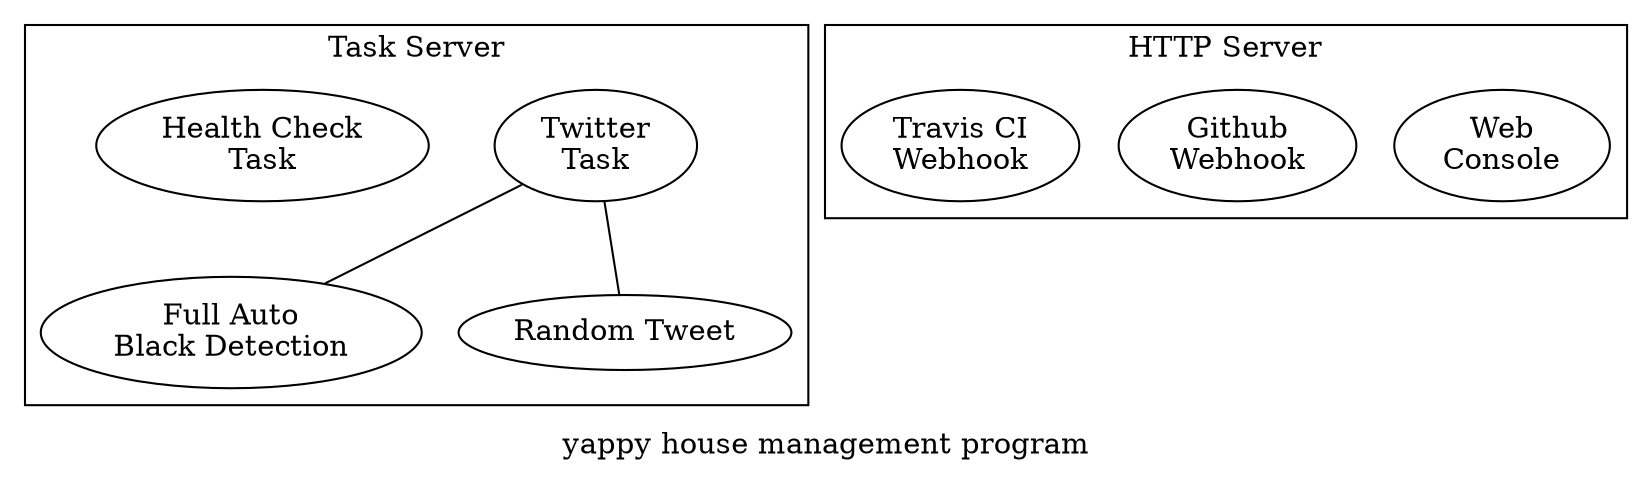 graph graphname {
	graph [
		charset = "UTF-8",
		label = "yappy house management program",
	];

	task_twit [label="Twitter\nTask"];
	twit_fabd [label="Full Auto\nBlack Detection"];
	twit_rand [label="Random Tweet"];
	task_health [label="Health Check\nTask"];
	web_console [label="Web\nConsole"];
	web_github [label="Github\nWebhook"];
	web_ci [label="Travis CI\nWebhook"];

	subgraph cluster_ts {
		label="Task Server";
		task_twit -- twit_fabd;
		task_twit -- twit_rand;
		task_health;
	}
	subgraph cluster_web {
		label="HTTP Server";
		web_console;
		web_github;
		web_ci;
	}
}
